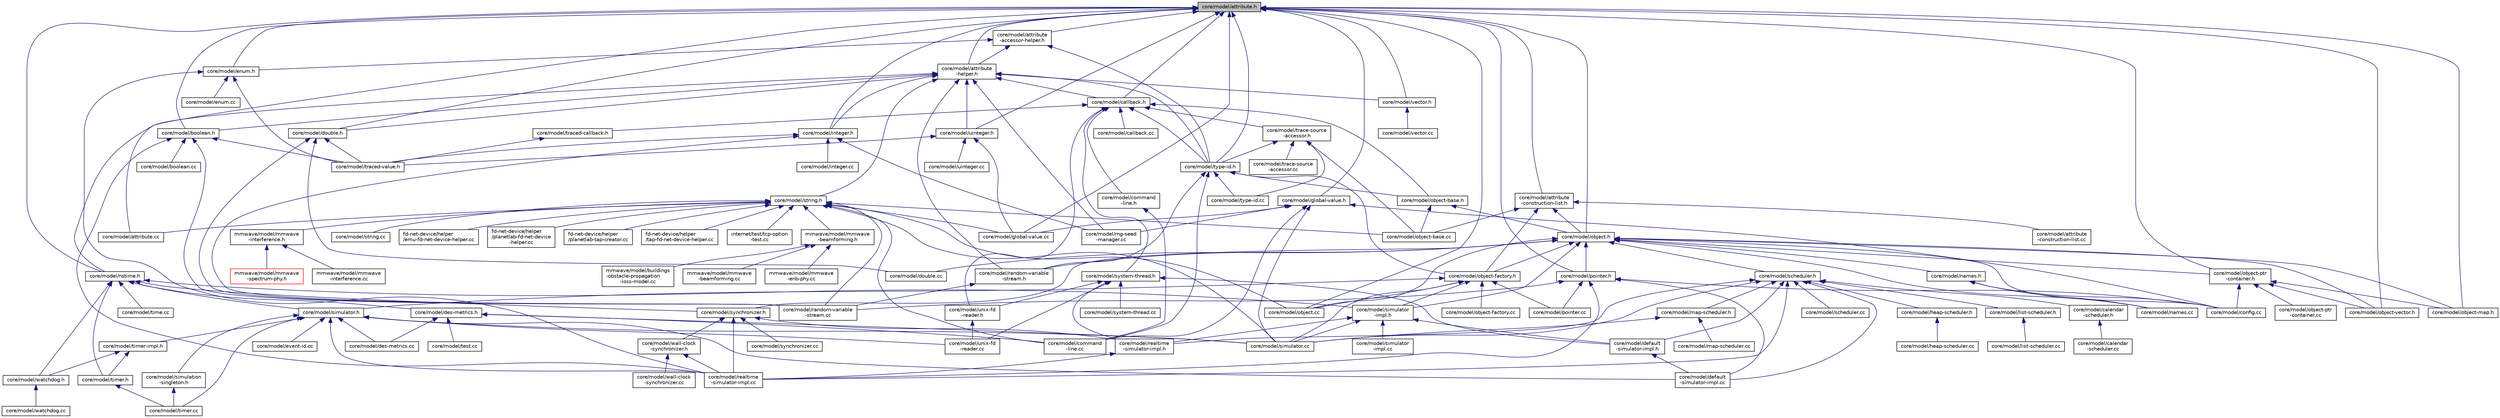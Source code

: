 digraph "core/model/attribute.h"
{
  edge [fontname="Helvetica",fontsize="10",labelfontname="Helvetica",labelfontsize="10"];
  node [fontname="Helvetica",fontsize="10",shape=record];
  Node1 [label="core/model/attribute.h",height=0.2,width=0.4,color="black", fillcolor="grey75", style="filled", fontcolor="black"];
  Node1 -> Node2 [dir="back",color="midnightblue",fontsize="10",style="solid"];
  Node2 [label="core/model/attribute\l-accessor-helper.h",height=0.2,width=0.4,color="black", fillcolor="white", style="filled",URL="$d7/d9c/attribute-accessor-helper_8h.html"];
  Node2 -> Node3 [dir="back",color="midnightblue",fontsize="10",style="solid"];
  Node3 [label="core/model/attribute\l-helper.h",height=0.2,width=0.4,color="black", fillcolor="white", style="filled",URL="$dc/df9/attribute-helper_8h.html"];
  Node3 -> Node4 [dir="back",color="midnightblue",fontsize="10",style="solid"];
  Node4 [label="core/model/string.h",height=0.2,width=0.4,color="black", fillcolor="white", style="filled",URL="$da/d66/string_8h.html"];
  Node4 -> Node5 [dir="back",color="midnightblue",fontsize="10",style="solid"];
  Node5 [label="core/model/attribute.cc",height=0.2,width=0.4,color="black", fillcolor="white", style="filled",URL="$de/dc4/attribute_8cc.html"];
  Node4 -> Node6 [dir="back",color="midnightblue",fontsize="10",style="solid"];
  Node6 [label="core/model/command\l-line.cc",height=0.2,width=0.4,color="black", fillcolor="white", style="filled",URL="$d9/dd5/command-line_8cc.html"];
  Node4 -> Node7 [dir="back",color="midnightblue",fontsize="10",style="solid"];
  Node7 [label="core/model/global-value.cc",height=0.2,width=0.4,color="black", fillcolor="white", style="filled",URL="$da/dfa/global-value_8cc.html"];
  Node4 -> Node8 [dir="back",color="midnightblue",fontsize="10",style="solid"];
  Node8 [label="core/model/object-base.cc",height=0.2,width=0.4,color="black", fillcolor="white", style="filled",URL="$d0/dc5/object-base_8cc.html"];
  Node4 -> Node9 [dir="back",color="midnightblue",fontsize="10",style="solid"];
  Node9 [label="core/model/object.cc",height=0.2,width=0.4,color="black", fillcolor="white", style="filled",URL="$d4/ddf/object_8cc.html"];
  Node4 -> Node10 [dir="back",color="midnightblue",fontsize="10",style="solid"];
  Node10 [label="core/model/random-variable\l-stream.cc",height=0.2,width=0.4,color="black", fillcolor="white", style="filled",URL="$d9/d60/random-variable-stream_8cc.html"];
  Node4 -> Node11 [dir="back",color="midnightblue",fontsize="10",style="solid"];
  Node11 [label="core/model/simulator.cc",height=0.2,width=0.4,color="black", fillcolor="white", style="filled",URL="$d6/df8/simulator_8cc.html"];
  Node4 -> Node12 [dir="back",color="midnightblue",fontsize="10",style="solid"];
  Node12 [label="core/model/string.cc",height=0.2,width=0.4,color="black", fillcolor="white", style="filled",URL="$df/d6d/string_8cc.html"];
  Node4 -> Node13 [dir="back",color="midnightblue",fontsize="10",style="solid"];
  Node13 [label="fd-net-device/helper\l/emu-fd-net-device-helper.cc",height=0.2,width=0.4,color="black", fillcolor="white", style="filled",URL="$d2/d7a/emu-fd-net-device-helper_8cc.html"];
  Node4 -> Node14 [dir="back",color="midnightblue",fontsize="10",style="solid"];
  Node14 [label="fd-net-device/helper\l/planetlab-fd-net-device\l-helper.cc",height=0.2,width=0.4,color="black", fillcolor="white", style="filled",URL="$d4/d5a/planetlab-fd-net-device-helper_8cc.html"];
  Node4 -> Node15 [dir="back",color="midnightblue",fontsize="10",style="solid"];
  Node15 [label="fd-net-device/helper\l/planetlab-tap-creator.cc",height=0.2,width=0.4,color="black", fillcolor="white", style="filled",URL="$d1/d75/planetlab-tap-creator_8cc.html"];
  Node4 -> Node16 [dir="back",color="midnightblue",fontsize="10",style="solid"];
  Node16 [label="fd-net-device/helper\l/tap-fd-net-device-helper.cc",height=0.2,width=0.4,color="black", fillcolor="white", style="filled",URL="$d1/d2e/tap-fd-net-device-helper_8cc.html"];
  Node4 -> Node17 [dir="back",color="midnightblue",fontsize="10",style="solid"];
  Node17 [label="internet/test/tcp-option\l-test.cc",height=0.2,width=0.4,color="black", fillcolor="white", style="filled",URL="$d6/d43/tcp-option-test_8cc.html"];
  Node4 -> Node18 [dir="back",color="midnightblue",fontsize="10",style="solid"];
  Node18 [label="mmwave/model/mmwave\l-beamforming.h",height=0.2,width=0.4,color="black", fillcolor="white", style="filled",URL="$d1/d0b/mmwave-beamforming_8h.html"];
  Node18 -> Node19 [dir="back",color="midnightblue",fontsize="10",style="solid"];
  Node19 [label="mmwave/model/buildings\l-obstacle-propagation\l-loss-model.cc",height=0.2,width=0.4,color="black", fillcolor="white", style="filled",URL="$d4/dc4/buildings-obstacle-propagation-loss-model_8cc.html"];
  Node18 -> Node20 [dir="back",color="midnightblue",fontsize="10",style="solid"];
  Node20 [label="mmwave/model/mmwave\l-beamforming.cc",height=0.2,width=0.4,color="black", fillcolor="white", style="filled",URL="$dc/d7f/mmwave-beamforming_8cc.html"];
  Node18 -> Node21 [dir="back",color="midnightblue",fontsize="10",style="solid"];
  Node21 [label="mmwave/model/mmwave\l-enb-phy.cc",height=0.2,width=0.4,color="black", fillcolor="white", style="filled",URL="$da/dbc/mmwave-enb-phy_8cc.html"];
  Node4 -> Node22 [dir="back",color="midnightblue",fontsize="10",style="solid"];
  Node22 [label="mmwave/model/mmwave\l-interference.h",height=0.2,width=0.4,color="black", fillcolor="white", style="filled",URL="$df/d56/mmwave-interference_8h.html"];
  Node22 -> Node23 [dir="back",color="midnightblue",fontsize="10",style="solid"];
  Node23 [label="mmwave/model/mmwave\l-spectrum-phy.h",height=0.2,width=0.4,color="red", fillcolor="white", style="filled",URL="$d7/daa/mmwave-spectrum-phy_8h.html"];
  Node22 -> Node24 [dir="back",color="midnightblue",fontsize="10",style="solid"];
  Node24 [label="mmwave/model/mmwave\l-interference.cc",height=0.2,width=0.4,color="black", fillcolor="white", style="filled",URL="$d9/dee/mmwave-interference_8cc.html"];
  Node3 -> Node25 [dir="back",color="midnightblue",fontsize="10",style="solid"];
  Node25 [label="core/model/boolean.h",height=0.2,width=0.4,color="black", fillcolor="white", style="filled",URL="$d3/dd1/boolean_8h.html"];
  Node25 -> Node26 [dir="back",color="midnightblue",fontsize="10",style="solid"];
  Node26 [label="core/model/boolean.cc",height=0.2,width=0.4,color="black", fillcolor="white", style="filled",URL="$de/d1a/boolean_8cc.html"];
  Node25 -> Node10 [dir="back",color="midnightblue",fontsize="10",style="solid"];
  Node25 -> Node27 [dir="back",color="midnightblue",fontsize="10",style="solid"];
  Node27 [label="core/model/realtime\l-simulator-impl.cc",height=0.2,width=0.4,color="black", fillcolor="white", style="filled",URL="$dc/da2/realtime-simulator-impl_8cc.html"];
  Node25 -> Node28 [dir="back",color="midnightblue",fontsize="10",style="solid"];
  Node28 [label="core/model/traced-value.h",height=0.2,width=0.4,color="black", fillcolor="white", style="filled",URL="$d3/d60/traced-value_8h.html"];
  Node3 -> Node29 [dir="back",color="midnightblue",fontsize="10",style="solid"];
  Node29 [label="core/model/callback.h",height=0.2,width=0.4,color="black", fillcolor="white", style="filled",URL="$da/d05/callback_8h.html"];
  Node29 -> Node30 [dir="back",color="midnightblue",fontsize="10",style="solid"];
  Node30 [label="core/model/trace-source\l-accessor.h",height=0.2,width=0.4,color="black", fillcolor="white", style="filled",URL="$d6/df1/trace-source-accessor_8h.html"];
  Node30 -> Node31 [dir="back",color="midnightblue",fontsize="10",style="solid"];
  Node31 [label="core/model/type-id.h",height=0.2,width=0.4,color="black", fillcolor="white", style="filled",URL="$db/d39/type-id_8h.html"];
  Node31 -> Node32 [dir="back",color="midnightblue",fontsize="10",style="solid"];
  Node32 [label="core/model/object-base.h",height=0.2,width=0.4,color="black", fillcolor="white", style="filled",URL="$dd/d23/object-base_8h.html"];
  Node32 -> Node33 [dir="back",color="midnightblue",fontsize="10",style="solid"];
  Node33 [label="core/model/object.h",height=0.2,width=0.4,color="black", fillcolor="white", style="filled",URL="$de/d10/object_8h.html"];
  Node33 -> Node34 [dir="back",color="midnightblue",fontsize="10",style="solid"];
  Node34 [label="core/model/scheduler.h",height=0.2,width=0.4,color="black", fillcolor="white", style="filled",URL="$d2/dd8/scheduler_8h.html"];
  Node34 -> Node35 [dir="back",color="midnightblue",fontsize="10",style="solid"];
  Node35 [label="core/model/calendar\l-scheduler.h",height=0.2,width=0.4,color="black", fillcolor="white", style="filled",URL="$db/dcb/calendar-scheduler_8h.html"];
  Node35 -> Node36 [dir="back",color="midnightblue",fontsize="10",style="solid"];
  Node36 [label="core/model/calendar\l-scheduler.cc",height=0.2,width=0.4,color="black", fillcolor="white", style="filled",URL="$dc/d22/calendar-scheduler_8cc.html"];
  Node34 -> Node37 [dir="back",color="midnightblue",fontsize="10",style="solid"];
  Node37 [label="core/model/default\l-simulator-impl.h",height=0.2,width=0.4,color="black", fillcolor="white", style="filled",URL="$d3/d47/default-simulator-impl_8h.html"];
  Node37 -> Node38 [dir="back",color="midnightblue",fontsize="10",style="solid"];
  Node38 [label="core/model/default\l-simulator-impl.cc",height=0.2,width=0.4,color="black", fillcolor="white", style="filled",URL="$d8/d5e/default-simulator-impl_8cc.html"];
  Node34 -> Node38 [dir="back",color="midnightblue",fontsize="10",style="solid"];
  Node34 -> Node39 [dir="back",color="midnightblue",fontsize="10",style="solid"];
  Node39 [label="core/model/heap-scheduler.h",height=0.2,width=0.4,color="black", fillcolor="white", style="filled",URL="$d6/d67/heap-scheduler_8h.html"];
  Node39 -> Node40 [dir="back",color="midnightblue",fontsize="10",style="solid"];
  Node40 [label="core/model/heap-scheduler.cc",height=0.2,width=0.4,color="black", fillcolor="white", style="filled",URL="$d0/d5d/heap-scheduler_8cc.html"];
  Node34 -> Node41 [dir="back",color="midnightblue",fontsize="10",style="solid"];
  Node41 [label="core/model/list-scheduler.h",height=0.2,width=0.4,color="black", fillcolor="white", style="filled",URL="$d2/d62/list-scheduler_8h.html"];
  Node41 -> Node42 [dir="back",color="midnightblue",fontsize="10",style="solid"];
  Node42 [label="core/model/list-scheduler.cc",height=0.2,width=0.4,color="black", fillcolor="white", style="filled",URL="$d1/de4/list-scheduler_8cc.html"];
  Node34 -> Node43 [dir="back",color="midnightblue",fontsize="10",style="solid"];
  Node43 [label="core/model/map-scheduler.h",height=0.2,width=0.4,color="black", fillcolor="white", style="filled",URL="$d9/df6/map-scheduler_8h.html"];
  Node43 -> Node44 [dir="back",color="midnightblue",fontsize="10",style="solid"];
  Node44 [label="core/model/map-scheduler.cc",height=0.2,width=0.4,color="black", fillcolor="white", style="filled",URL="$d1/d6c/map-scheduler_8cc.html"];
  Node43 -> Node11 [dir="back",color="midnightblue",fontsize="10",style="solid"];
  Node34 -> Node45 [dir="back",color="midnightblue",fontsize="10",style="solid"];
  Node45 [label="core/model/realtime\l-simulator-impl.h",height=0.2,width=0.4,color="black", fillcolor="white", style="filled",URL="$d3/de4/realtime-simulator-impl_8h.html"];
  Node45 -> Node27 [dir="back",color="midnightblue",fontsize="10",style="solid"];
  Node34 -> Node27 [dir="back",color="midnightblue",fontsize="10",style="solid"];
  Node34 -> Node46 [dir="back",color="midnightblue",fontsize="10",style="solid"];
  Node46 [label="core/model/scheduler.cc",height=0.2,width=0.4,color="black", fillcolor="white", style="filled",URL="$dd/d55/scheduler_8cc.html"];
  Node34 -> Node11 [dir="back",color="midnightblue",fontsize="10",style="solid"];
  Node33 -> Node47 [dir="back",color="midnightblue",fontsize="10",style="solid"];
  Node47 [label="core/model/config.cc",height=0.2,width=0.4,color="black", fillcolor="white", style="filled",URL="$dd/da8/config_8cc.html"];
  Node33 -> Node48 [dir="back",color="midnightblue",fontsize="10",style="solid"];
  Node48 [label="core/model/object-ptr\l-container.h",height=0.2,width=0.4,color="black", fillcolor="white", style="filled",URL="$dd/da6/object-ptr-container_8h.html"];
  Node48 -> Node47 [dir="back",color="midnightblue",fontsize="10",style="solid"];
  Node48 -> Node49 [dir="back",color="midnightblue",fontsize="10",style="solid"];
  Node49 [label="core/model/object-map.h",height=0.2,width=0.4,color="black", fillcolor="white", style="filled",URL="$dc/d34/object-map_8h.html"];
  Node48 -> Node50 [dir="back",color="midnightblue",fontsize="10",style="solid"];
  Node50 [label="core/model/object-ptr\l-container.cc",height=0.2,width=0.4,color="black", fillcolor="white", style="filled",URL="$d2/daa/object-ptr-container_8cc.html"];
  Node48 -> Node51 [dir="back",color="midnightblue",fontsize="10",style="solid"];
  Node51 [label="core/model/object-vector.h",height=0.2,width=0.4,color="black", fillcolor="white", style="filled",URL="$d8/d5c/object-vector_8h.html"];
  Node33 -> Node52 [dir="back",color="midnightblue",fontsize="10",style="solid"];
  Node52 [label="core/model/names.h",height=0.2,width=0.4,color="black", fillcolor="white", style="filled",URL="$d8/d22/names_8h.html"];
  Node52 -> Node47 [dir="back",color="midnightblue",fontsize="10",style="solid"];
  Node52 -> Node53 [dir="back",color="midnightblue",fontsize="10",style="solid"];
  Node53 [label="core/model/names.cc",height=0.2,width=0.4,color="black", fillcolor="white", style="filled",URL="$de/dee/names_8cc.html"];
  Node33 -> Node54 [dir="back",color="midnightblue",fontsize="10",style="solid"];
  Node54 [label="core/model/pointer.h",height=0.2,width=0.4,color="black", fillcolor="white", style="filled",URL="$d5/d9f/pointer_8h.html"];
  Node54 -> Node47 [dir="back",color="midnightblue",fontsize="10",style="solid"];
  Node54 -> Node38 [dir="back",color="midnightblue",fontsize="10",style="solid"];
  Node54 -> Node55 [dir="back",color="midnightblue",fontsize="10",style="solid"];
  Node55 [label="core/model/pointer.cc",height=0.2,width=0.4,color="black", fillcolor="white", style="filled",URL="$dd/d78/pointer_8cc.html"];
  Node54 -> Node10 [dir="back",color="midnightblue",fontsize="10",style="solid"];
  Node54 -> Node27 [dir="back",color="midnightblue",fontsize="10",style="solid"];
  Node33 -> Node56 [dir="back",color="midnightblue",fontsize="10",style="solid"];
  Node56 [label="core/model/object-factory.h",height=0.2,width=0.4,color="black", fillcolor="white", style="filled",URL="$d4/d59/object-factory_8h.html"];
  Node56 -> Node57 [dir="back",color="midnightblue",fontsize="10",style="solid"];
  Node57 [label="core/model/simulator.h",height=0.2,width=0.4,color="black", fillcolor="white", style="filled",URL="$d3/d9e/simulator_8h.html"];
  Node57 -> Node38 [dir="back",color="midnightblue",fontsize="10",style="solid"];
  Node57 -> Node58 [dir="back",color="midnightblue",fontsize="10",style="solid"];
  Node58 [label="core/model/des-metrics.cc",height=0.2,width=0.4,color="black", fillcolor="white", style="filled",URL="$d1/df5/des-metrics_8cc.html"];
  Node57 -> Node59 [dir="back",color="midnightblue",fontsize="10",style="solid"];
  Node59 [label="core/model/event-id.cc",height=0.2,width=0.4,color="black", fillcolor="white", style="filled",URL="$d7/d71/event-id_8cc.html"];
  Node57 -> Node27 [dir="back",color="midnightblue",fontsize="10",style="solid"];
  Node57 -> Node60 [dir="back",color="midnightblue",fontsize="10",style="solid"];
  Node60 [label="core/model/simulation\l-singleton.h",height=0.2,width=0.4,color="black", fillcolor="white", style="filled",URL="$d5/da6/simulation-singleton_8h.html"];
  Node60 -> Node61 [dir="back",color="midnightblue",fontsize="10",style="solid"];
  Node61 [label="core/model/timer.cc",height=0.2,width=0.4,color="black", fillcolor="white", style="filled",URL="$d1/d24/timer_8cc.html"];
  Node57 -> Node11 [dir="back",color="midnightblue",fontsize="10",style="solid"];
  Node57 -> Node62 [dir="back",color="midnightblue",fontsize="10",style="solid"];
  Node62 [label="core/model/timer-impl.h",height=0.2,width=0.4,color="black", fillcolor="white", style="filled",URL="$d9/df7/timer-impl_8h.html"];
  Node62 -> Node63 [dir="back",color="midnightblue",fontsize="10",style="solid"];
  Node63 [label="core/model/timer.h",height=0.2,width=0.4,color="black", fillcolor="white", style="filled",URL="$d5/dd0/timer_8h.html"];
  Node63 -> Node61 [dir="back",color="midnightblue",fontsize="10",style="solid"];
  Node62 -> Node64 [dir="back",color="midnightblue",fontsize="10",style="solid"];
  Node64 [label="core/model/watchdog.h",height=0.2,width=0.4,color="black", fillcolor="white", style="filled",URL="$d9/da3/watchdog_8h.html"];
  Node64 -> Node65 [dir="back",color="midnightblue",fontsize="10",style="solid"];
  Node65 [label="core/model/watchdog.cc",height=0.2,width=0.4,color="black", fillcolor="white", style="filled",URL="$d6/d77/watchdog_8cc.html"];
  Node57 -> Node61 [dir="back",color="midnightblue",fontsize="10",style="solid"];
  Node57 -> Node66 [dir="back",color="midnightblue",fontsize="10",style="solid"];
  Node66 [label="core/model/unix-fd\l-reader.cc",height=0.2,width=0.4,color="black", fillcolor="white", style="filled",URL="$dd/d0d/unix-fd-reader_8cc.html"];
  Node56 -> Node67 [dir="back",color="midnightblue",fontsize="10",style="solid"];
  Node67 [label="core/model/simulator\l-impl.h",height=0.2,width=0.4,color="black", fillcolor="white", style="filled",URL="$d0/d46/simulator-impl_8h.html"];
  Node67 -> Node37 [dir="back",color="midnightblue",fontsize="10",style="solid"];
  Node67 -> Node45 [dir="back",color="midnightblue",fontsize="10",style="solid"];
  Node67 -> Node68 [dir="back",color="midnightblue",fontsize="10",style="solid"];
  Node68 [label="core/model/simulator\l-impl.cc",height=0.2,width=0.4,color="black", fillcolor="white", style="filled",URL="$d7/dac/simulator-impl_8cc.html"];
  Node67 -> Node11 [dir="back",color="midnightblue",fontsize="10",style="solid"];
  Node56 -> Node69 [dir="back",color="midnightblue",fontsize="10",style="solid"];
  Node69 [label="core/model/object-factory.cc",height=0.2,width=0.4,color="black", fillcolor="white", style="filled",URL="$da/d52/object-factory_8cc.html"];
  Node56 -> Node9 [dir="back",color="midnightblue",fontsize="10",style="solid"];
  Node56 -> Node55 [dir="back",color="midnightblue",fontsize="10",style="solid"];
  Node56 -> Node11 [dir="back",color="midnightblue",fontsize="10",style="solid"];
  Node33 -> Node67 [dir="back",color="midnightblue",fontsize="10",style="solid"];
  Node33 -> Node70 [dir="back",color="midnightblue",fontsize="10",style="solid"];
  Node70 [label="core/model/double.cc",height=0.2,width=0.4,color="black", fillcolor="white", style="filled",URL="$db/d6c/double_8cc.html"];
  Node33 -> Node53 [dir="back",color="midnightblue",fontsize="10",style="solid"];
  Node33 -> Node49 [dir="back",color="midnightblue",fontsize="10",style="solid"];
  Node33 -> Node51 [dir="back",color="midnightblue",fontsize="10",style="solid"];
  Node33 -> Node9 [dir="back",color="midnightblue",fontsize="10",style="solid"];
  Node33 -> Node71 [dir="back",color="midnightblue",fontsize="10",style="solid"];
  Node71 [label="core/model/random-variable\l-stream.h",height=0.2,width=0.4,color="black", fillcolor="white", style="filled",URL="$d4/dde/random-variable-stream_8h.html"];
  Node71 -> Node10 [dir="back",color="midnightblue",fontsize="10",style="solid"];
  Node33 -> Node72 [dir="back",color="midnightblue",fontsize="10",style="solid"];
  Node72 [label="core/model/synchronizer.h",height=0.2,width=0.4,color="black", fillcolor="white", style="filled",URL="$d4/d4b/synchronizer_8h.html"];
  Node72 -> Node45 [dir="back",color="midnightblue",fontsize="10",style="solid"];
  Node72 -> Node73 [dir="back",color="midnightblue",fontsize="10",style="solid"];
  Node73 [label="core/model/wall-clock\l-synchronizer.h",height=0.2,width=0.4,color="black", fillcolor="white", style="filled",URL="$dd/d6c/wall-clock-synchronizer_8h.html"];
  Node73 -> Node27 [dir="back",color="midnightblue",fontsize="10",style="solid"];
  Node73 -> Node74 [dir="back",color="midnightblue",fontsize="10",style="solid"];
  Node74 [label="core/model/wall-clock\l-synchronizer.cc",height=0.2,width=0.4,color="black", fillcolor="white", style="filled",URL="$da/d26/wall-clock-synchronizer_8cc.html"];
  Node72 -> Node27 [dir="back",color="midnightblue",fontsize="10",style="solid"];
  Node72 -> Node75 [dir="back",color="midnightblue",fontsize="10",style="solid"];
  Node75 [label="core/model/synchronizer.cc",height=0.2,width=0.4,color="black", fillcolor="white", style="filled",URL="$de/dba/synchronizer_8cc.html"];
  Node32 -> Node8 [dir="back",color="midnightblue",fontsize="10",style="solid"];
  Node31 -> Node6 [dir="back",color="midnightblue",fontsize="10",style="solid"];
  Node31 -> Node56 [dir="back",color="midnightblue",fontsize="10",style="solid"];
  Node31 -> Node71 [dir="back",color="midnightblue",fontsize="10",style="solid"];
  Node31 -> Node76 [dir="back",color="midnightblue",fontsize="10",style="solid"];
  Node76 [label="core/model/type-id.cc",height=0.2,width=0.4,color="black", fillcolor="white", style="filled",URL="$d7/d2a/type-id_8cc.html"];
  Node30 -> Node8 [dir="back",color="midnightblue",fontsize="10",style="solid"];
  Node30 -> Node77 [dir="back",color="midnightblue",fontsize="10",style="solid"];
  Node77 [label="core/model/trace-source\l-accessor.cc",height=0.2,width=0.4,color="black", fillcolor="white", style="filled",URL="$da/d3e/trace-source-accessor_8cc.html"];
  Node30 -> Node76 [dir="back",color="midnightblue",fontsize="10",style="solid"];
  Node29 -> Node31 [dir="back",color="midnightblue",fontsize="10",style="solid"];
  Node29 -> Node32 [dir="back",color="midnightblue",fontsize="10",style="solid"];
  Node29 -> Node78 [dir="back",color="midnightblue",fontsize="10",style="solid"];
  Node78 [label="core/model/callback.cc",height=0.2,width=0.4,color="black", fillcolor="white", style="filled",URL="$d6/d99/callback_8cc.html"];
  Node29 -> Node79 [dir="back",color="midnightblue",fontsize="10",style="solid"];
  Node79 [label="core/model/command\l-line.h",height=0.2,width=0.4,color="black", fillcolor="white", style="filled",URL="$dd/d8d/command-line_8h.html"];
  Node79 -> Node6 [dir="back",color="midnightblue",fontsize="10",style="solid"];
  Node29 -> Node80 [dir="back",color="midnightblue",fontsize="10",style="solid"];
  Node80 [label="core/model/system-thread.h",height=0.2,width=0.4,color="black", fillcolor="white", style="filled",URL="$dd/d38/system-thread_8h.html"];
  Node80 -> Node37 [dir="back",color="midnightblue",fontsize="10",style="solid"];
  Node80 -> Node45 [dir="back",color="midnightblue",fontsize="10",style="solid"];
  Node80 -> Node81 [dir="back",color="midnightblue",fontsize="10",style="solid"];
  Node81 [label="core/model/system-thread.cc",height=0.2,width=0.4,color="black", fillcolor="white", style="filled",URL="$d2/db9/system-thread_8cc.html"];
  Node80 -> Node66 [dir="back",color="midnightblue",fontsize="10",style="solid"];
  Node80 -> Node82 [dir="back",color="midnightblue",fontsize="10",style="solid"];
  Node82 [label="core/model/unix-fd\l-reader.h",height=0.2,width=0.4,color="black", fillcolor="white", style="filled",URL="$d4/dab/unix-fd-reader_8h.html"];
  Node82 -> Node66 [dir="back",color="midnightblue",fontsize="10",style="solid"];
  Node29 -> Node83 [dir="back",color="midnightblue",fontsize="10",style="solid"];
  Node83 [label="core/model/traced-callback.h",height=0.2,width=0.4,color="black", fillcolor="white", style="filled",URL="$d6/df0/traced-callback_8h.html"];
  Node83 -> Node28 [dir="back",color="midnightblue",fontsize="10",style="solid"];
  Node29 -> Node82 [dir="back",color="midnightblue",fontsize="10",style="solid"];
  Node3 -> Node31 [dir="back",color="midnightblue",fontsize="10",style="solid"];
  Node3 -> Node84 [dir="back",color="midnightblue",fontsize="10",style="solid"];
  Node84 [label="core/model/nstime.h",height=0.2,width=0.4,color="black", fillcolor="white", style="filled",URL="$da/d92/nstime_8h.html"];
  Node84 -> Node85 [dir="back",color="midnightblue",fontsize="10",style="solid"];
  Node85 [label="core/model/des-metrics.h",height=0.2,width=0.4,color="black", fillcolor="white", style="filled",URL="$d0/d98/des-metrics_8h.html"];
  Node85 -> Node6 [dir="back",color="midnightblue",fontsize="10",style="solid"];
  Node85 -> Node58 [dir="back",color="midnightblue",fontsize="10",style="solid"];
  Node85 -> Node11 [dir="back",color="midnightblue",fontsize="10",style="solid"];
  Node85 -> Node86 [dir="back",color="midnightblue",fontsize="10",style="solid"];
  Node86 [label="core/model/test.cc",height=0.2,width=0.4,color="black", fillcolor="white", style="filled",URL="$df/d52/test_8cc.html"];
  Node84 -> Node57 [dir="back",color="midnightblue",fontsize="10",style="solid"];
  Node84 -> Node67 [dir="back",color="midnightblue",fontsize="10",style="solid"];
  Node84 -> Node72 [dir="back",color="midnightblue",fontsize="10",style="solid"];
  Node84 -> Node87 [dir="back",color="midnightblue",fontsize="10",style="solid"];
  Node87 [label="core/model/time.cc",height=0.2,width=0.4,color="black", fillcolor="white", style="filled",URL="$db/d43/time_8cc.html"];
  Node84 -> Node63 [dir="back",color="midnightblue",fontsize="10",style="solid"];
  Node84 -> Node64 [dir="back",color="midnightblue",fontsize="10",style="solid"];
  Node3 -> Node88 [dir="back",color="midnightblue",fontsize="10",style="solid"];
  Node88 [label="core/model/double.h",height=0.2,width=0.4,color="black", fillcolor="white", style="filled",URL="$d9/d6e/double_8h.html"];
  Node88 -> Node70 [dir="back",color="midnightblue",fontsize="10",style="solid"];
  Node88 -> Node10 [dir="back",color="midnightblue",fontsize="10",style="solid"];
  Node88 -> Node28 [dir="back",color="midnightblue",fontsize="10",style="solid"];
  Node3 -> Node89 [dir="back",color="midnightblue",fontsize="10",style="solid"];
  Node89 [label="core/model/uinteger.h",height=0.2,width=0.4,color="black", fillcolor="white", style="filled",URL="$d8/d56/uinteger_8h.html"];
  Node89 -> Node7 [dir="back",color="midnightblue",fontsize="10",style="solid"];
  Node89 -> Node28 [dir="back",color="midnightblue",fontsize="10",style="solid"];
  Node89 -> Node90 [dir="back",color="midnightblue",fontsize="10",style="solid"];
  Node90 [label="core/model/uinteger.cc",height=0.2,width=0.4,color="black", fillcolor="white", style="filled",URL="$d9/d28/uinteger_8cc.html"];
  Node3 -> Node91 [dir="back",color="midnightblue",fontsize="10",style="solid"];
  Node91 [label="core/model/integer.h",height=0.2,width=0.4,color="black", fillcolor="white", style="filled",URL="$d6/d3d/integer_8h.html"];
  Node91 -> Node92 [dir="back",color="midnightblue",fontsize="10",style="solid"];
  Node92 [label="core/model/integer.cc",height=0.2,width=0.4,color="black", fillcolor="white", style="filled",URL="$d5/d48/integer_8cc.html"];
  Node91 -> Node10 [dir="back",color="midnightblue",fontsize="10",style="solid"];
  Node91 -> Node93 [dir="back",color="midnightblue",fontsize="10",style="solid"];
  Node93 [label="core/model/rng-seed\l-manager.cc",height=0.2,width=0.4,color="black", fillcolor="white", style="filled",URL="$db/d4e/rng-seed-manager_8cc.html"];
  Node91 -> Node28 [dir="back",color="midnightblue",fontsize="10",style="solid"];
  Node3 -> Node71 [dir="back",color="midnightblue",fontsize="10",style="solid"];
  Node3 -> Node93 [dir="back",color="midnightblue",fontsize="10",style="solid"];
  Node3 -> Node94 [dir="back",color="midnightblue",fontsize="10",style="solid"];
  Node94 [label="core/model/vector.h",height=0.2,width=0.4,color="black", fillcolor="white", style="filled",URL="$d6/d68/vector_8h.html"];
  Node94 -> Node95 [dir="back",color="midnightblue",fontsize="10",style="solid"];
  Node95 [label="core/model/vector.cc",height=0.2,width=0.4,color="black", fillcolor="white", style="filled",URL="$de/dd1/vector_8cc.html"];
  Node2 -> Node31 [dir="back",color="midnightblue",fontsize="10",style="solid"];
  Node2 -> Node96 [dir="back",color="midnightblue",fontsize="10",style="solid"];
  Node96 [label="core/model/enum.h",height=0.2,width=0.4,color="black", fillcolor="white", style="filled",URL="$d0/d9b/enum_8h.html"];
  Node96 -> Node97 [dir="back",color="midnightblue",fontsize="10",style="solid"];
  Node97 [label="core/model/enum.cc",height=0.2,width=0.4,color="black", fillcolor="white", style="filled",URL="$d6/d66/enum_8cc.html"];
  Node96 -> Node27 [dir="back",color="midnightblue",fontsize="10",style="solid"];
  Node96 -> Node28 [dir="back",color="midnightblue",fontsize="10",style="solid"];
  Node1 -> Node98 [dir="back",color="midnightblue",fontsize="10",style="solid"];
  Node98 [label="core/model/attribute\l-construction-list.h",height=0.2,width=0.4,color="black", fillcolor="white", style="filled",URL="$d6/de2/attribute-construction-list_8h.html"];
  Node98 -> Node99 [dir="back",color="midnightblue",fontsize="10",style="solid"];
  Node99 [label="core/model/attribute\l-construction-list.cc",height=0.2,width=0.4,color="black", fillcolor="white", style="filled",URL="$d7/db6/attribute-construction-list_8cc.html"];
  Node98 -> Node33 [dir="back",color="midnightblue",fontsize="10",style="solid"];
  Node98 -> Node56 [dir="back",color="midnightblue",fontsize="10",style="solid"];
  Node98 -> Node8 [dir="back",color="midnightblue",fontsize="10",style="solid"];
  Node1 -> Node3 [dir="back",color="midnightblue",fontsize="10",style="solid"];
  Node1 -> Node5 [dir="back",color="midnightblue",fontsize="10",style="solid"];
  Node1 -> Node25 [dir="back",color="midnightblue",fontsize="10",style="solid"];
  Node1 -> Node33 [dir="back",color="midnightblue",fontsize="10",style="solid"];
  Node1 -> Node31 [dir="back",color="midnightblue",fontsize="10",style="solid"];
  Node1 -> Node29 [dir="back",color="midnightblue",fontsize="10",style="solid"];
  Node1 -> Node84 [dir="back",color="midnightblue",fontsize="10",style="solid"];
  Node1 -> Node100 [dir="back",color="midnightblue",fontsize="10",style="solid"];
  Node100 [label="core/model/global-value.h",height=0.2,width=0.4,color="black", fillcolor="white", style="filled",URL="$d6/d97/global-value_8h.html"];
  Node100 -> Node6 [dir="back",color="midnightblue",fontsize="10",style="solid"];
  Node100 -> Node47 [dir="back",color="midnightblue",fontsize="10",style="solid"];
  Node100 -> Node7 [dir="back",color="midnightblue",fontsize="10",style="solid"];
  Node100 -> Node93 [dir="back",color="midnightblue",fontsize="10",style="solid"];
  Node100 -> Node11 [dir="back",color="midnightblue",fontsize="10",style="solid"];
  Node1 -> Node48 [dir="back",color="midnightblue",fontsize="10",style="solid"];
  Node1 -> Node54 [dir="back",color="midnightblue",fontsize="10",style="solid"];
  Node1 -> Node88 [dir="back",color="midnightblue",fontsize="10",style="solid"];
  Node1 -> Node96 [dir="back",color="midnightblue",fontsize="10",style="solid"];
  Node1 -> Node7 [dir="back",color="midnightblue",fontsize="10",style="solid"];
  Node1 -> Node89 [dir="back",color="midnightblue",fontsize="10",style="solid"];
  Node1 -> Node91 [dir="back",color="midnightblue",fontsize="10",style="solid"];
  Node1 -> Node49 [dir="back",color="midnightblue",fontsize="10",style="solid"];
  Node1 -> Node51 [dir="back",color="midnightblue",fontsize="10",style="solid"];
  Node1 -> Node9 [dir="back",color="midnightblue",fontsize="10",style="solid"];
  Node1 -> Node94 [dir="back",color="midnightblue",fontsize="10",style="solid"];
}
